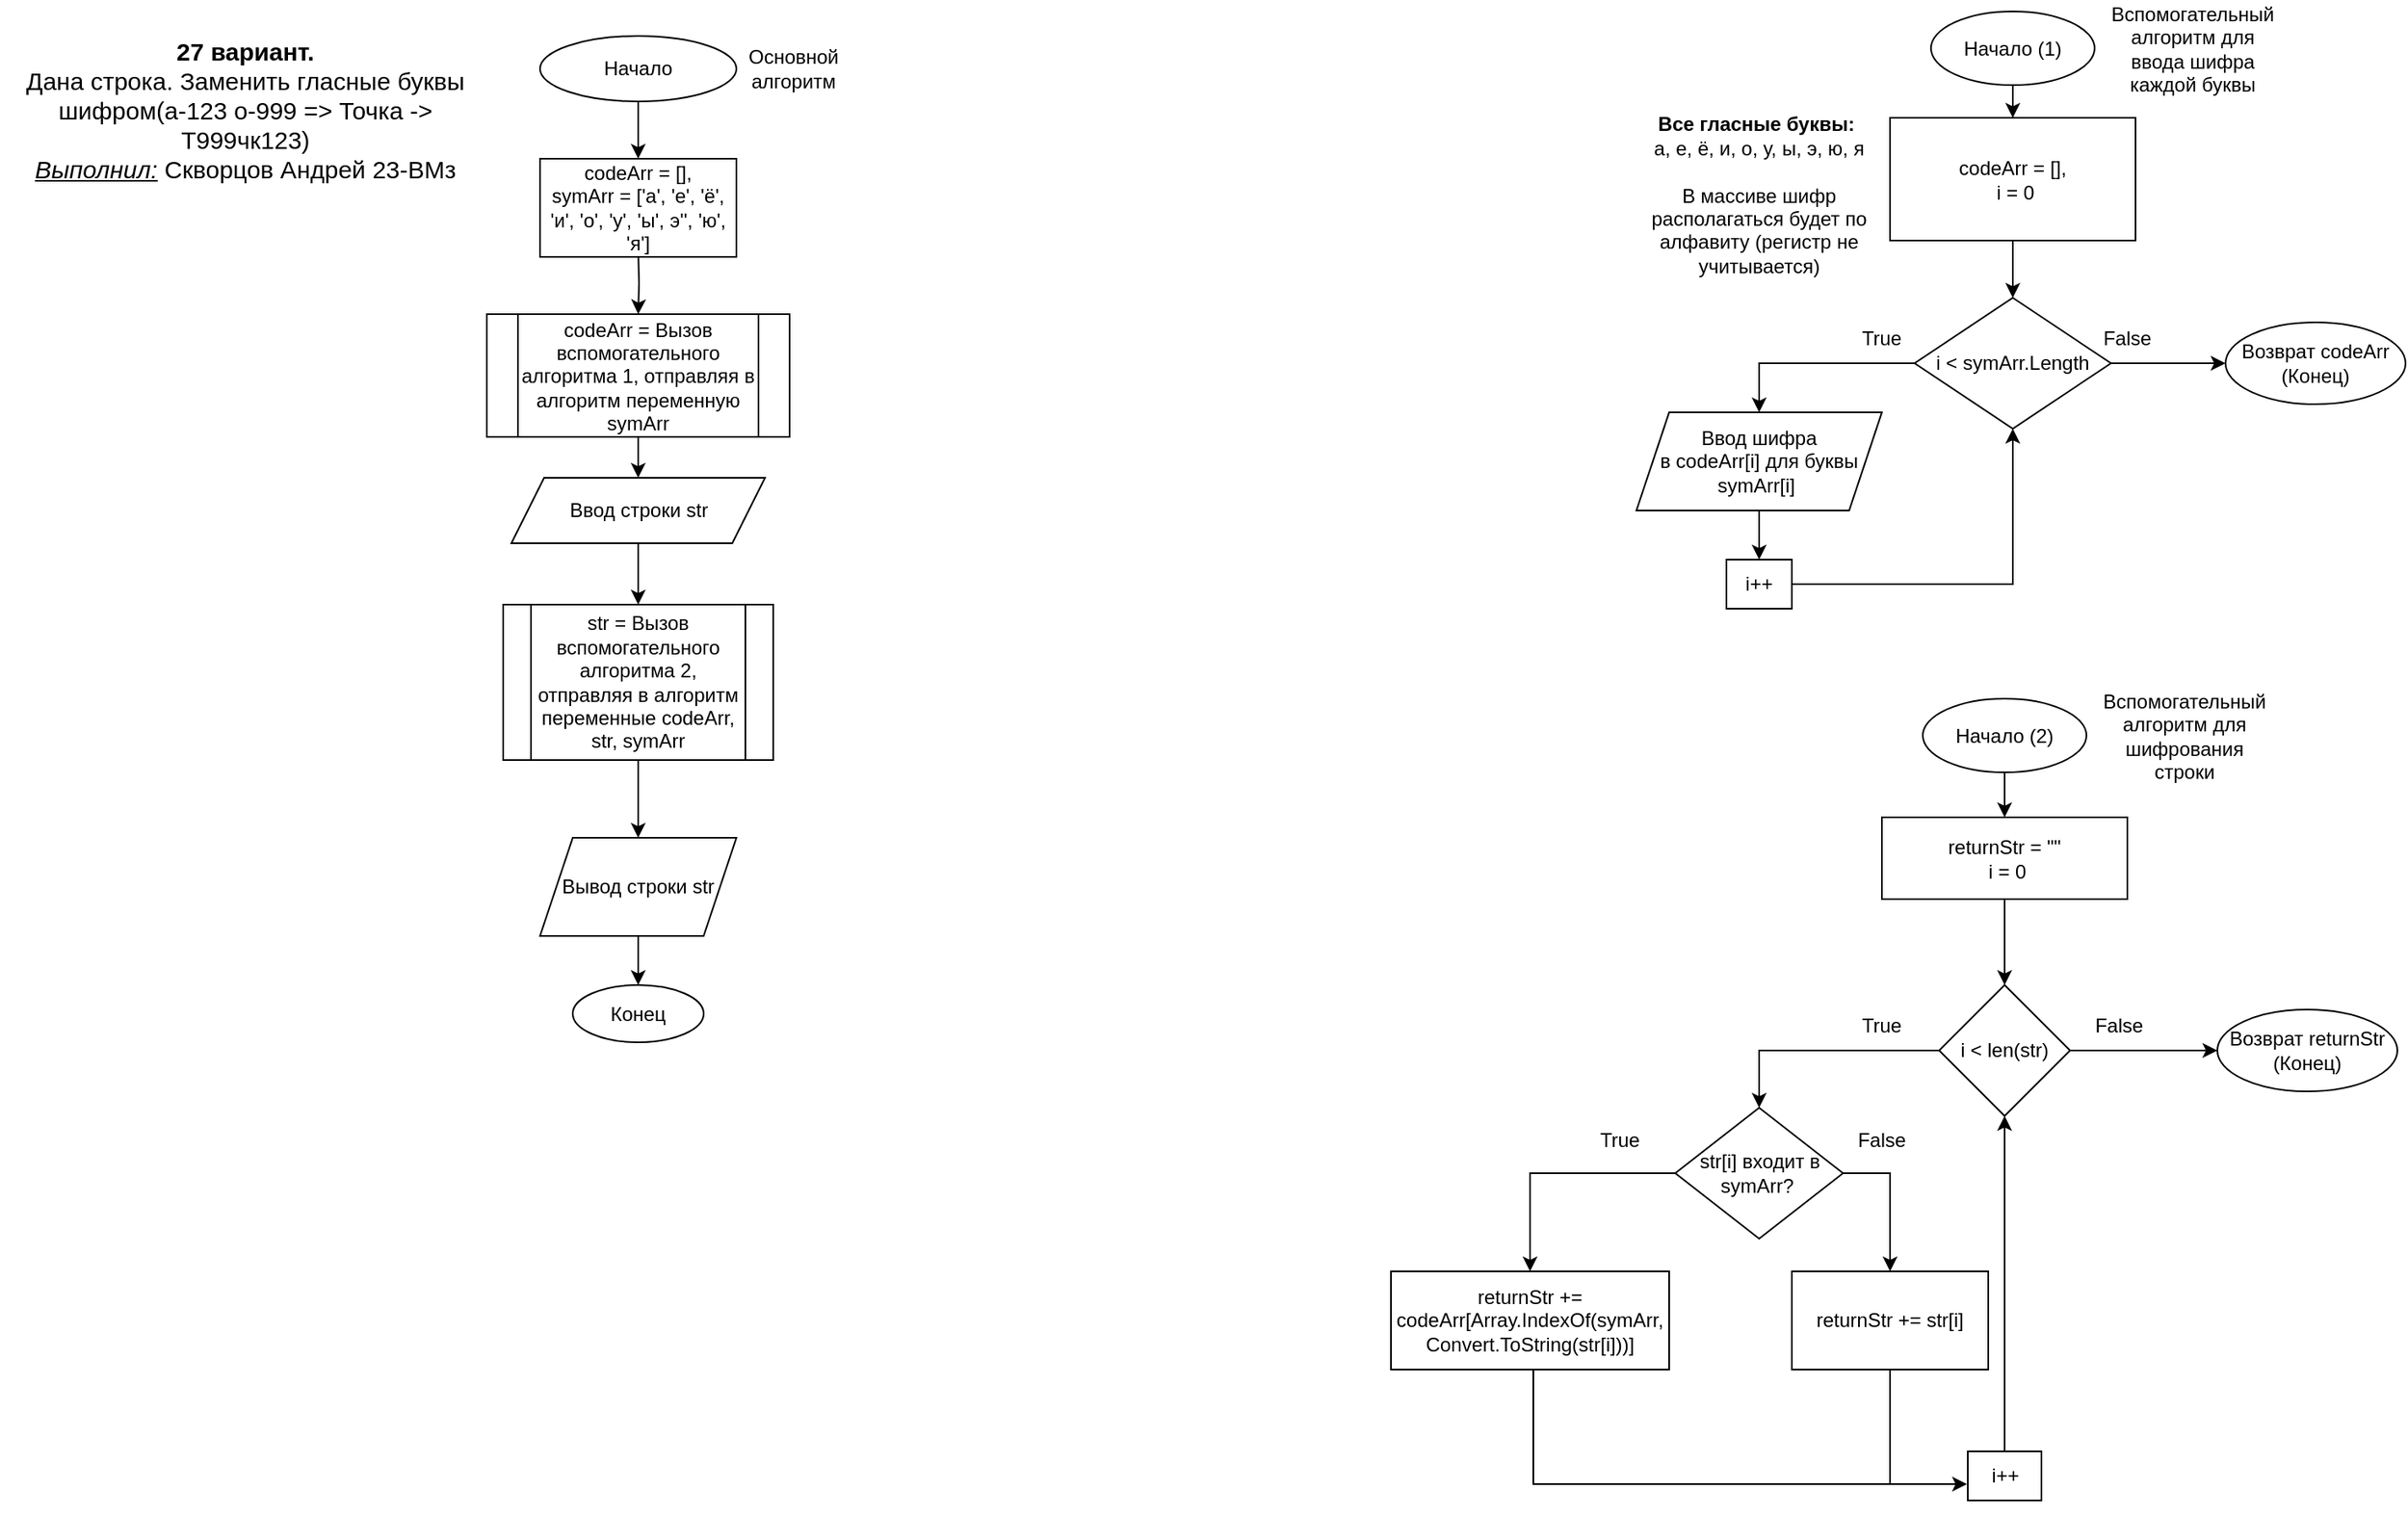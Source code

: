 <mxfile version="23.1.2" type="device">
  <diagram name="Страница — 1" id="0C_Wjpt9jZ2ampijQTkS">
    <mxGraphModel dx="1434" dy="791" grid="1" gridSize="10" guides="1" tooltips="1" connect="1" arrows="1" fold="1" page="1" pageScale="1" pageWidth="827" pageHeight="1169" math="0" shadow="0">
      <root>
        <mxCell id="0" />
        <mxCell id="1" parent="0" />
        <mxCell id="Sncbbl7vKEK-5stRUwno-19" value="" style="edgeStyle=orthogonalEdgeStyle;rounded=0;orthogonalLoop=1;jettySize=auto;html=1;" parent="1" target="Sncbbl7vKEK-5stRUwno-18" edge="1">
          <mxGeometry relative="1" as="geometry">
            <mxPoint x="410" y="165" as="sourcePoint" />
          </mxGeometry>
        </mxCell>
        <mxCell id="Sncbbl7vKEK-5stRUwno-45" value="" style="edgeStyle=orthogonalEdgeStyle;rounded=0;orthogonalLoop=1;jettySize=auto;html=1;" parent="1" source="Sncbbl7vKEK-5stRUwno-2" target="Sncbbl7vKEK-5stRUwno-44" edge="1">
          <mxGeometry relative="1" as="geometry" />
        </mxCell>
        <mxCell id="Sncbbl7vKEK-5stRUwno-2" value="Начало&lt;br&gt;" style="ellipse;whiteSpace=wrap;html=1;" parent="1" vertex="1">
          <mxGeometry x="350" y="35" width="120" height="40" as="geometry" />
        </mxCell>
        <mxCell id="Sncbbl7vKEK-5stRUwno-3" value="&lt;font style=&quot;font-size: 15px;&quot;&gt;&lt;b&gt;27 вариант.&lt;/b&gt;&lt;br&gt;Дана строка. Заменить гласные буквы шифром(&lt;span style=&quot;font-family: Arial;&quot;&gt;a&lt;/span&gt;&lt;span style=&quot;font-family: Arial;&quot;&gt;-123 о-999 =&amp;gt; Точка -&amp;gt; Т999чк123)&lt;br&gt;&lt;u style=&quot;font-style: italic;&quot;&gt;Выполнил:&lt;/u&gt;&amp;nbsp;Скворцов Андрей 23-ВМз&lt;br&gt;&lt;/span&gt;&lt;/font&gt;" style="text;html=1;strokeColor=none;fillColor=none;align=center;verticalAlign=middle;whiteSpace=wrap;rounded=0;" parent="1" vertex="1">
          <mxGeometry x="20" y="35" width="300" height="90" as="geometry" />
        </mxCell>
        <mxCell id="Sncbbl7vKEK-5stRUwno-4" value="Ввод строки str" style="shape=parallelogram;perimeter=parallelogramPerimeter;whiteSpace=wrap;html=1;fixedSize=1;" parent="1" vertex="1">
          <mxGeometry x="332.5" y="305" width="155" height="40" as="geometry" />
        </mxCell>
        <mxCell id="Sncbbl7vKEK-5stRUwno-12" value="" style="edgeStyle=orthogonalEdgeStyle;rounded=0;orthogonalLoop=1;jettySize=auto;html=1;exitX=0.5;exitY=1;exitDx=0;exitDy=0;" parent="1" source="Sncbbl7vKEK-5stRUwno-4" target="Sncbbl7vKEK-5stRUwno-11" edge="1">
          <mxGeometry relative="1" as="geometry">
            <mxPoint x="410" y="455" as="sourcePoint" />
          </mxGeometry>
        </mxCell>
        <mxCell id="ZvfNpoU0vpPJpaTs5SK1-37" value="" style="edgeStyle=orthogonalEdgeStyle;rounded=0;orthogonalLoop=1;jettySize=auto;html=1;" parent="1" source="Sncbbl7vKEK-5stRUwno-11" target="ZvfNpoU0vpPJpaTs5SK1-36" edge="1">
          <mxGeometry relative="1" as="geometry" />
        </mxCell>
        <mxCell id="Sncbbl7vKEK-5stRUwno-11" value="str = Вызов вспомогательного алгоритма 2, отправляя в алгоритм переменные codeArr, str, symArr" style="shape=process;whiteSpace=wrap;html=1;backgroundOutline=1;rounded=0;" parent="1" vertex="1">
          <mxGeometry x="327.5" y="382.5" width="165" height="95" as="geometry" />
        </mxCell>
        <mxCell id="Sncbbl7vKEK-5stRUwno-23" value="" style="edgeStyle=orthogonalEdgeStyle;rounded=0;orthogonalLoop=1;jettySize=auto;html=1;" parent="1" source="Sncbbl7vKEK-5stRUwno-13" target="Sncbbl7vKEK-5stRUwno-22" edge="1">
          <mxGeometry relative="1" as="geometry" />
        </mxCell>
        <mxCell id="Sncbbl7vKEK-5stRUwno-13" value="Начало (1)" style="ellipse;whiteSpace=wrap;html=1;" parent="1" vertex="1">
          <mxGeometry x="1200" y="20" width="100" height="45" as="geometry" />
        </mxCell>
        <mxCell id="Sncbbl7vKEK-5stRUwno-21" value="" style="edgeStyle=orthogonalEdgeStyle;rounded=0;orthogonalLoop=1;jettySize=auto;html=1;" parent="1" source="Sncbbl7vKEK-5stRUwno-18" target="Sncbbl7vKEK-5stRUwno-4" edge="1">
          <mxGeometry relative="1" as="geometry" />
        </mxCell>
        <mxCell id="Sncbbl7vKEK-5stRUwno-18" value="codeArr = Вызов вспомогательного алгоритма 1, отправляя в алгоритм переменную symArr" style="shape=process;whiteSpace=wrap;html=1;backgroundOutline=1;" parent="1" vertex="1">
          <mxGeometry x="317.5" y="205" width="185" height="75" as="geometry" />
        </mxCell>
        <mxCell id="Sncbbl7vKEK-5stRUwno-34" value="" style="edgeStyle=orthogonalEdgeStyle;rounded=0;orthogonalLoop=1;jettySize=auto;html=1;" parent="1" source="Sncbbl7vKEK-5stRUwno-22" target="Sncbbl7vKEK-5stRUwno-33" edge="1">
          <mxGeometry relative="1" as="geometry" />
        </mxCell>
        <mxCell id="Sncbbl7vKEK-5stRUwno-22" value="codeArr = [],&lt;br&gt;&amp;nbsp;i = 0" style="whiteSpace=wrap;html=1;" parent="1" vertex="1">
          <mxGeometry x="1175" y="85" width="150" height="75" as="geometry" />
        </mxCell>
        <mxCell id="Sncbbl7vKEK-5stRUwno-29" value="Основной алгоритм" style="text;html=1;strokeColor=none;fillColor=none;align=center;verticalAlign=middle;whiteSpace=wrap;rounded=0;" parent="1" vertex="1">
          <mxGeometry x="475" y="40" width="60" height="30" as="geometry" />
        </mxCell>
        <mxCell id="Sncbbl7vKEK-5stRUwno-30" value="Вспомогательный алгоритм для ввода шифра каждой буквы" style="text;html=1;strokeColor=none;fillColor=none;align=center;verticalAlign=middle;whiteSpace=wrap;rounded=0;" parent="1" vertex="1">
          <mxGeometry x="1330" y="27.5" width="60" height="30" as="geometry" />
        </mxCell>
        <mxCell id="Sncbbl7vKEK-5stRUwno-31" value="&lt;div style=&quot;&quot;&gt;&lt;b&gt;&lt;br&gt;&lt;/b&gt;&lt;/div&gt;&lt;b&gt;&lt;div style=&quot;&quot;&gt;&lt;b style=&quot;background-color: initial;&quot;&gt;Все гласные буквы:&amp;nbsp;&lt;/b&gt;&lt;/div&gt;&lt;/b&gt;&lt;div style=&quot;&quot;&gt;&lt;span style=&quot;background-color: initial;&quot;&gt;а, е, ё, и, о, у, ы, э, ю, я&lt;/span&gt;&lt;br&gt;&lt;/div&gt;&lt;div style=&quot;&quot;&gt;&lt;br&gt;&lt;/div&gt;&lt;div style=&quot;&quot;&gt;&lt;span style=&quot;background-color: initial;&quot;&gt;В массиве шифр располагаться будет по алфавиту (регистр не учитывается)&lt;/span&gt;&lt;/div&gt;" style="text;html=1;strokeColor=none;fillColor=none;align=center;verticalAlign=middle;whiteSpace=wrap;rounded=0;" parent="1" vertex="1">
          <mxGeometry x="1020" y="110" width="150" height="30" as="geometry" />
        </mxCell>
        <mxCell id="Sncbbl7vKEK-5stRUwno-36" value="" style="edgeStyle=orthogonalEdgeStyle;rounded=0;orthogonalLoop=1;jettySize=auto;html=1;" parent="1" source="Sncbbl7vKEK-5stRUwno-33" target="Sncbbl7vKEK-5stRUwno-35" edge="1">
          <mxGeometry relative="1" as="geometry">
            <Array as="points">
              <mxPoint x="1095" y="235" />
            </Array>
          </mxGeometry>
        </mxCell>
        <mxCell id="Sncbbl7vKEK-5stRUwno-47" value="" style="edgeStyle=orthogonalEdgeStyle;rounded=0;orthogonalLoop=1;jettySize=auto;html=1;" parent="1" source="Sncbbl7vKEK-5stRUwno-33" target="Sncbbl7vKEK-5stRUwno-46" edge="1">
          <mxGeometry relative="1" as="geometry" />
        </mxCell>
        <mxCell id="Sncbbl7vKEK-5stRUwno-33" value="i &amp;lt; symArr.Length" style="rhombus;whiteSpace=wrap;html=1;" parent="1" vertex="1">
          <mxGeometry x="1190" y="195" width="120" height="80" as="geometry" />
        </mxCell>
        <mxCell id="Sncbbl7vKEK-5stRUwno-39" value="" style="edgeStyle=orthogonalEdgeStyle;rounded=0;orthogonalLoop=1;jettySize=auto;html=1;" parent="1" source="Sncbbl7vKEK-5stRUwno-35" target="Sncbbl7vKEK-5stRUwno-38" edge="1">
          <mxGeometry relative="1" as="geometry" />
        </mxCell>
        <mxCell id="Sncbbl7vKEK-5stRUwno-35" value="Ввод шифра &lt;br&gt;в codeArr[i] для буквы&lt;br&gt;symArr[i]&amp;nbsp;" style="shape=parallelogram;perimeter=parallelogramPerimeter;whiteSpace=wrap;html=1;fixedSize=1;" parent="1" vertex="1">
          <mxGeometry x="1020" y="265" width="150" height="60" as="geometry" />
        </mxCell>
        <mxCell id="Sncbbl7vKEK-5stRUwno-37" value="True" style="text;html=1;strokeColor=none;fillColor=none;align=center;verticalAlign=middle;whiteSpace=wrap;rounded=0;" parent="1" vertex="1">
          <mxGeometry x="1140" y="205" width="60" height="30" as="geometry" />
        </mxCell>
        <mxCell id="Sncbbl7vKEK-5stRUwno-43" value="" style="edgeStyle=orthogonalEdgeStyle;rounded=0;orthogonalLoop=1;jettySize=auto;html=1;entryX=0.5;entryY=1;entryDx=0;entryDy=0;" parent="1" source="Sncbbl7vKEK-5stRUwno-38" target="Sncbbl7vKEK-5stRUwno-33" edge="1">
          <mxGeometry relative="1" as="geometry">
            <mxPoint x="1155" y="370" as="targetPoint" />
            <Array as="points">
              <mxPoint x="1250" y="370" />
            </Array>
          </mxGeometry>
        </mxCell>
        <mxCell id="Sncbbl7vKEK-5stRUwno-38" value="i++" style="whiteSpace=wrap;html=1;" parent="1" vertex="1">
          <mxGeometry x="1075" y="355" width="40" height="30" as="geometry" />
        </mxCell>
        <mxCell id="Sncbbl7vKEK-5stRUwno-40" style="edgeStyle=orthogonalEdgeStyle;rounded=0;orthogonalLoop=1;jettySize=auto;html=1;exitX=0.5;exitY=1;exitDx=0;exitDy=0;" parent="1" source="Sncbbl7vKEK-5stRUwno-38" target="Sncbbl7vKEK-5stRUwno-38" edge="1">
          <mxGeometry relative="1" as="geometry" />
        </mxCell>
        <mxCell id="Sncbbl7vKEK-5stRUwno-44" value="codeArr = [],&lt;br&gt;symArr = [&#39;а&#39;, &#39;е&#39;, &#39;ё&#39;, &#39;и&#39;, &#39;о&#39;, &#39;у&#39;, &#39;ы&#39;, э&#39;&#39;, &#39;ю&#39;, &#39;я&#39;]" style="whiteSpace=wrap;html=1;" parent="1" vertex="1">
          <mxGeometry x="350" y="110" width="120" height="60" as="geometry" />
        </mxCell>
        <mxCell id="Sncbbl7vKEK-5stRUwno-46" value="Возврат codeArr&lt;br&gt;(Конец)" style="ellipse;whiteSpace=wrap;html=1;" parent="1" vertex="1">
          <mxGeometry x="1380" y="210" width="110" height="50" as="geometry" />
        </mxCell>
        <mxCell id="Sncbbl7vKEK-5stRUwno-48" value="False" style="text;html=1;strokeColor=none;fillColor=none;align=center;verticalAlign=middle;whiteSpace=wrap;rounded=0;" parent="1" vertex="1">
          <mxGeometry x="1290" y="205" width="60" height="30" as="geometry" />
        </mxCell>
        <mxCell id="ZvfNpoU0vpPJpaTs5SK1-1" value="" style="edgeStyle=orthogonalEdgeStyle;rounded=0;orthogonalLoop=1;jettySize=auto;html=1;" parent="1" source="ZvfNpoU0vpPJpaTs5SK1-2" target="ZvfNpoU0vpPJpaTs5SK1-4" edge="1">
          <mxGeometry relative="1" as="geometry" />
        </mxCell>
        <mxCell id="ZvfNpoU0vpPJpaTs5SK1-2" value="Начало (2)" style="ellipse;whiteSpace=wrap;html=1;" parent="1" vertex="1">
          <mxGeometry x="1195" y="440" width="100" height="45" as="geometry" />
        </mxCell>
        <mxCell id="ZvfNpoU0vpPJpaTs5SK1-3" value="" style="edgeStyle=orthogonalEdgeStyle;rounded=0;orthogonalLoop=1;jettySize=auto;html=1;" parent="1" source="ZvfNpoU0vpPJpaTs5SK1-4" target="ZvfNpoU0vpPJpaTs5SK1-9" edge="1">
          <mxGeometry relative="1" as="geometry" />
        </mxCell>
        <mxCell id="ZvfNpoU0vpPJpaTs5SK1-4" value="returnStr = &quot;&quot;&lt;br&gt;&amp;nbsp;i = 0" style="whiteSpace=wrap;html=1;" parent="1" vertex="1">
          <mxGeometry x="1170" y="512.5" width="150" height="50" as="geometry" />
        </mxCell>
        <mxCell id="ZvfNpoU0vpPJpaTs5SK1-5" value="Вспомогательный алгоритм для шифрования строки" style="text;html=1;strokeColor=none;fillColor=none;align=center;verticalAlign=middle;whiteSpace=wrap;rounded=0;" parent="1" vertex="1">
          <mxGeometry x="1325" y="447.5" width="60" height="30" as="geometry" />
        </mxCell>
        <mxCell id="ZvfNpoU0vpPJpaTs5SK1-8" value="" style="edgeStyle=orthogonalEdgeStyle;rounded=0;orthogonalLoop=1;jettySize=auto;html=1;" parent="1" source="ZvfNpoU0vpPJpaTs5SK1-9" target="ZvfNpoU0vpPJpaTs5SK1-16" edge="1">
          <mxGeometry relative="1" as="geometry" />
        </mxCell>
        <mxCell id="ZvfNpoU0vpPJpaTs5SK1-20" value="" style="edgeStyle=orthogonalEdgeStyle;rounded=0;orthogonalLoop=1;jettySize=auto;html=1;" parent="1" source="ZvfNpoU0vpPJpaTs5SK1-9" target="ZvfNpoU0vpPJpaTs5SK1-19" edge="1">
          <mxGeometry relative="1" as="geometry">
            <Array as="points">
              <mxPoint x="1095" y="655" />
            </Array>
          </mxGeometry>
        </mxCell>
        <mxCell id="ZvfNpoU0vpPJpaTs5SK1-9" value="i &amp;lt; len(str)" style="rhombus;whiteSpace=wrap;html=1;" parent="1" vertex="1">
          <mxGeometry x="1205" y="615" width="80" height="80" as="geometry" />
        </mxCell>
        <mxCell id="ZvfNpoU0vpPJpaTs5SK1-12" value="True" style="text;html=1;strokeColor=none;fillColor=none;align=center;verticalAlign=middle;whiteSpace=wrap;rounded=0;" parent="1" vertex="1">
          <mxGeometry x="1140" y="625" width="60" height="30" as="geometry" />
        </mxCell>
        <mxCell id="ZvfNpoU0vpPJpaTs5SK1-21" value="" style="edgeStyle=orthogonalEdgeStyle;rounded=0;orthogonalLoop=1;jettySize=auto;html=1;" parent="1" source="ZvfNpoU0vpPJpaTs5SK1-14" target="ZvfNpoU0vpPJpaTs5SK1-9" edge="1">
          <mxGeometry relative="1" as="geometry" />
        </mxCell>
        <mxCell id="ZvfNpoU0vpPJpaTs5SK1-14" value="i++" style="whiteSpace=wrap;html=1;" parent="1" vertex="1">
          <mxGeometry x="1222.5" y="900" width="45" height="30" as="geometry" />
        </mxCell>
        <mxCell id="ZvfNpoU0vpPJpaTs5SK1-15" style="edgeStyle=orthogonalEdgeStyle;rounded=0;orthogonalLoop=1;jettySize=auto;html=1;exitX=0.5;exitY=1;exitDx=0;exitDy=0;" parent="1" source="ZvfNpoU0vpPJpaTs5SK1-14" target="ZvfNpoU0vpPJpaTs5SK1-14" edge="1">
          <mxGeometry relative="1" as="geometry" />
        </mxCell>
        <mxCell id="ZvfNpoU0vpPJpaTs5SK1-16" value="Возврат returnStr&lt;br&gt;(Конец)" style="ellipse;whiteSpace=wrap;html=1;" parent="1" vertex="1">
          <mxGeometry x="1375" y="630" width="110" height="50" as="geometry" />
        </mxCell>
        <mxCell id="ZvfNpoU0vpPJpaTs5SK1-17" value="False" style="text;html=1;strokeColor=none;fillColor=none;align=center;verticalAlign=middle;whiteSpace=wrap;rounded=0;" parent="1" vertex="1">
          <mxGeometry x="1285" y="625" width="60" height="30" as="geometry" />
        </mxCell>
        <mxCell id="ZvfNpoU0vpPJpaTs5SK1-23" value="" style="edgeStyle=orthogonalEdgeStyle;rounded=0;orthogonalLoop=1;jettySize=auto;html=1;" parent="1" source="ZvfNpoU0vpPJpaTs5SK1-19" target="ZvfNpoU0vpPJpaTs5SK1-22" edge="1">
          <mxGeometry relative="1" as="geometry" />
        </mxCell>
        <mxCell id="ZvfNpoU0vpPJpaTs5SK1-43" value="" style="edgeStyle=orthogonalEdgeStyle;rounded=0;orthogonalLoop=1;jettySize=auto;html=1;" parent="1" source="ZvfNpoU0vpPJpaTs5SK1-19" target="ZvfNpoU0vpPJpaTs5SK1-40" edge="1">
          <mxGeometry relative="1" as="geometry">
            <Array as="points">
              <mxPoint x="1175" y="730" />
            </Array>
          </mxGeometry>
        </mxCell>
        <mxCell id="ZvfNpoU0vpPJpaTs5SK1-19" value="str[i] входит в symArr?&amp;nbsp;" style="rhombus;whiteSpace=wrap;html=1;" parent="1" vertex="1">
          <mxGeometry x="1043.75" y="690" width="102.5" height="80" as="geometry" />
        </mxCell>
        <mxCell id="ZvfNpoU0vpPJpaTs5SK1-46" value="" style="edgeStyle=orthogonalEdgeStyle;rounded=0;orthogonalLoop=1;jettySize=auto;html=1;startSize=6;" parent="1" edge="1">
          <mxGeometry relative="1" as="geometry">
            <mxPoint x="957" y="850.0" as="sourcePoint" />
            <mxPoint x="1222" y="920" as="targetPoint" />
            <Array as="points">
              <mxPoint x="957" y="920" />
            </Array>
          </mxGeometry>
        </mxCell>
        <mxCell id="ZvfNpoU0vpPJpaTs5SK1-22" value="returnStr += codeArr[Array.IndexOf(symArr, Convert.ToString(str[i]))]" style="whiteSpace=wrap;html=1;" parent="1" vertex="1">
          <mxGeometry x="870" y="790" width="170" height="60" as="geometry" />
        </mxCell>
        <mxCell id="ZvfNpoU0vpPJpaTs5SK1-27" value="False" style="text;html=1;strokeColor=none;fillColor=none;align=center;verticalAlign=middle;whiteSpace=wrap;rounded=0;" parent="1" vertex="1">
          <mxGeometry x="1140" y="695" width="60" height="30" as="geometry" />
        </mxCell>
        <mxCell id="ZvfNpoU0vpPJpaTs5SK1-28" value="True" style="text;html=1;strokeColor=none;fillColor=none;align=center;verticalAlign=middle;whiteSpace=wrap;rounded=0;" parent="1" vertex="1">
          <mxGeometry x="980" y="695" width="60" height="30" as="geometry" />
        </mxCell>
        <mxCell id="ZvfNpoU0vpPJpaTs5SK1-39" value="" style="edgeStyle=orthogonalEdgeStyle;rounded=0;orthogonalLoop=1;jettySize=auto;html=1;" parent="1" source="ZvfNpoU0vpPJpaTs5SK1-36" target="ZvfNpoU0vpPJpaTs5SK1-38" edge="1">
          <mxGeometry relative="1" as="geometry" />
        </mxCell>
        <mxCell id="ZvfNpoU0vpPJpaTs5SK1-36" value="Вывод строки str" style="shape=parallelogram;perimeter=parallelogramPerimeter;whiteSpace=wrap;html=1;fixedSize=1;rounded=0;" parent="1" vertex="1">
          <mxGeometry x="350" y="525" width="120" height="60" as="geometry" />
        </mxCell>
        <mxCell id="ZvfNpoU0vpPJpaTs5SK1-38" value="Конец&lt;br&gt;" style="ellipse;whiteSpace=wrap;html=1;rounded=0;" parent="1" vertex="1">
          <mxGeometry x="370" y="615" width="80" height="35" as="geometry" />
        </mxCell>
        <mxCell id="ZvfNpoU0vpPJpaTs5SK1-40" value="returnStr += str[i]" style="whiteSpace=wrap;html=1;" parent="1" vertex="1">
          <mxGeometry x="1115" y="790" width="120" height="60" as="geometry" />
        </mxCell>
        <mxCell id="ZvfNpoU0vpPJpaTs5SK1-47" value="" style="endArrow=none;html=1;rounded=0;entryX=0.5;entryY=1;entryDx=0;entryDy=0;" parent="1" target="ZvfNpoU0vpPJpaTs5SK1-40" edge="1">
          <mxGeometry width="50" height="50" relative="1" as="geometry">
            <mxPoint x="1175" y="920" as="sourcePoint" />
            <mxPoint x="1080" y="830" as="targetPoint" />
          </mxGeometry>
        </mxCell>
      </root>
    </mxGraphModel>
  </diagram>
</mxfile>
